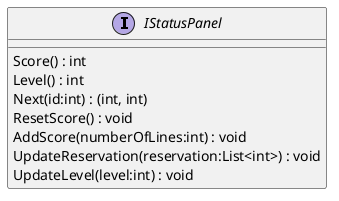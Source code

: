 @startuml
interface IStatusPanel {
    Score() : int
    Level() : int
    Next(id:int) : (int, int)
    ResetScore() : void
    AddScore(numberOfLines:int) : void
    UpdateReservation(reservation:List<int>) : void
    UpdateLevel(level:int) : void
}
@enduml
